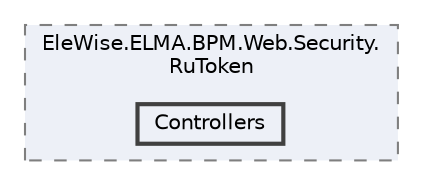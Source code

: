 digraph "Web/Modules/EleWise.ELMA.BPM.Web.Security.RuToken/Controllers"
{
 // LATEX_PDF_SIZE
  bgcolor="transparent";
  edge [fontname=Helvetica,fontsize=10,labelfontname=Helvetica,labelfontsize=10];
  node [fontname=Helvetica,fontsize=10,shape=box,height=0.2,width=0.4];
  compound=true
  subgraph clusterdir_68ae7d420e3769cf5d97976e61ef8159 {
    graph [ bgcolor="#edf0f7", pencolor="grey50", label="EleWise.ELMA.BPM.Web.Security.\lRuToken", fontname=Helvetica,fontsize=10 style="filled,dashed", URL="dir_68ae7d420e3769cf5d97976e61ef8159.html",tooltip=""]
  dir_95256712f09afc683c6934488fee173e [label="Controllers", fillcolor="#edf0f7", color="grey25", style="filled,bold", URL="dir_95256712f09afc683c6934488fee173e.html",tooltip=""];
  }
}
